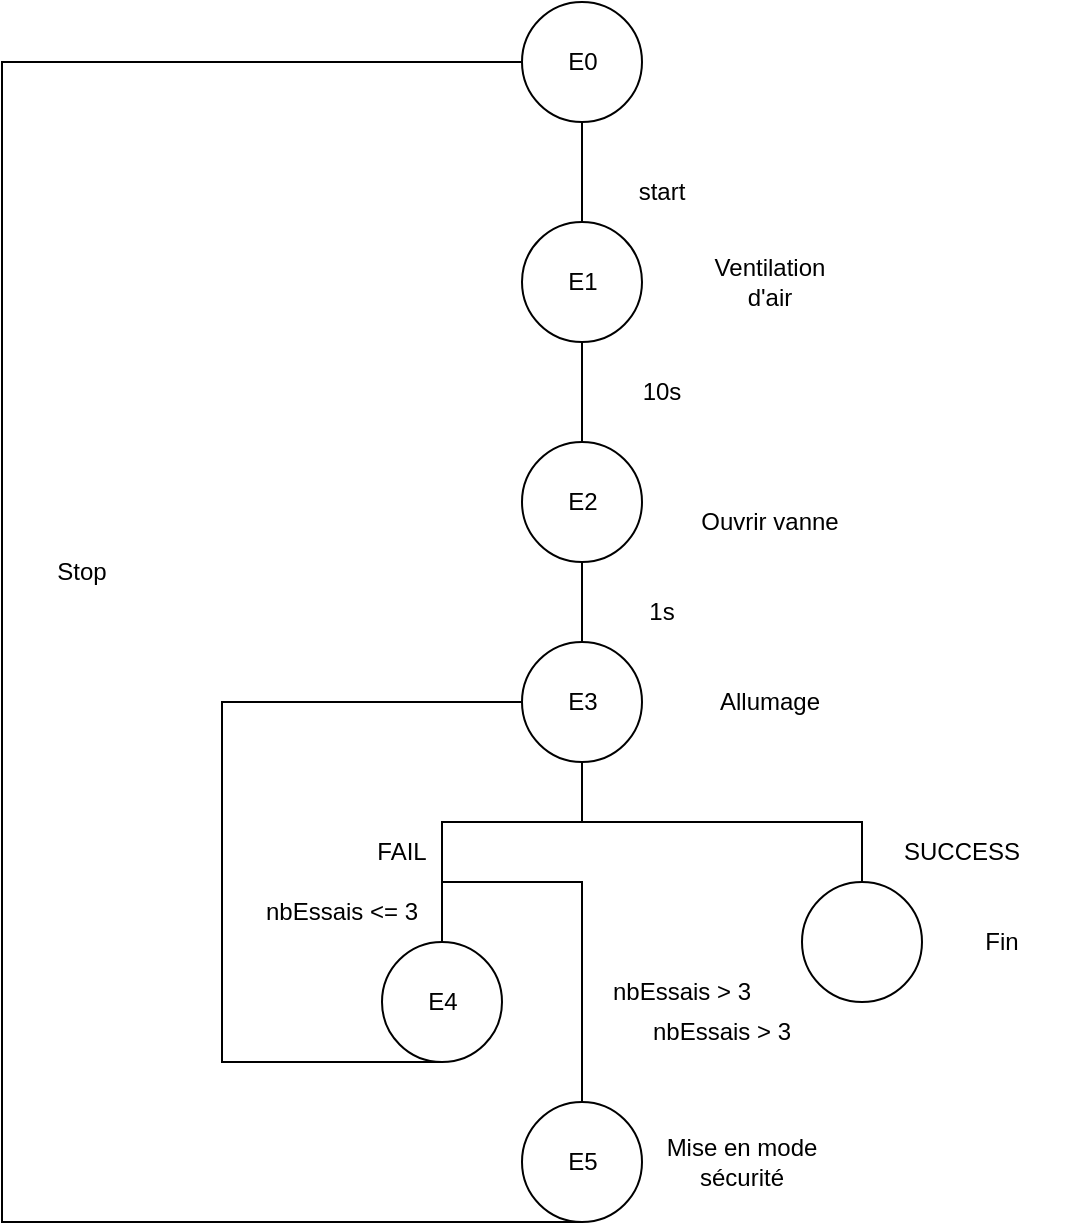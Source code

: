 <mxfile version="24.8.9">
  <diagram name="Page-1" id="1m31W9dz_q5d56Bh4lMf">
    <mxGraphModel dx="2100" dy="1116" grid="1" gridSize="10" guides="1" tooltips="1" connect="1" arrows="1" fold="1" page="1" pageScale="1" pageWidth="827" pageHeight="1169" math="0" shadow="0">
      <root>
        <mxCell id="0" />
        <mxCell id="1" parent="0" />
        <mxCell id="x41707SCQYTRa3K3wB5_-1" value="E0" style="verticalLabelPosition=middle;verticalAlign=middle;html=1;shape=mxgraph.flowchart.on-page_reference;labelPosition=center;align=center;" vertex="1" parent="1">
          <mxGeometry x="340" y="50" width="60" height="60" as="geometry" />
        </mxCell>
        <mxCell id="x41707SCQYTRa3K3wB5_-3" value="E1" style="verticalLabelPosition=middle;verticalAlign=middle;html=1;shape=mxgraph.flowchart.on-page_reference;labelPosition=center;align=center;" vertex="1" parent="1">
          <mxGeometry x="340" y="160" width="60" height="60" as="geometry" />
        </mxCell>
        <mxCell id="x41707SCQYTRa3K3wB5_-4" value="E2" style="verticalLabelPosition=middle;verticalAlign=middle;html=1;shape=mxgraph.flowchart.on-page_reference;labelPosition=center;align=center;" vertex="1" parent="1">
          <mxGeometry x="340" y="270" width="60" height="60" as="geometry" />
        </mxCell>
        <mxCell id="x41707SCQYTRa3K3wB5_-5" value="E3" style="verticalLabelPosition=middle;verticalAlign=middle;html=1;shape=mxgraph.flowchart.on-page_reference;labelPosition=center;align=center;" vertex="1" parent="1">
          <mxGeometry x="340" y="370" width="60" height="60" as="geometry" />
        </mxCell>
        <mxCell id="x41707SCQYTRa3K3wB5_-6" value="E4" style="verticalLabelPosition=middle;verticalAlign=middle;html=1;shape=mxgraph.flowchart.on-page_reference;labelPosition=center;align=center;" vertex="1" parent="1">
          <mxGeometry x="270" y="520" width="60" height="60" as="geometry" />
        </mxCell>
        <mxCell id="x41707SCQYTRa3K3wB5_-7" value="E5" style="verticalLabelPosition=middle;verticalAlign=middle;html=1;shape=mxgraph.flowchart.on-page_reference;labelPosition=center;align=center;" vertex="1" parent="1">
          <mxGeometry x="340" y="600" width="60" height="60" as="geometry" />
        </mxCell>
        <mxCell id="x41707SCQYTRa3K3wB5_-8" value="" style="verticalLabelPosition=middle;verticalAlign=middle;html=1;shape=mxgraph.flowchart.on-page_reference;labelPosition=center;align=center;" vertex="1" parent="1">
          <mxGeometry x="480" y="490" width="60" height="60" as="geometry" />
        </mxCell>
        <mxCell id="x41707SCQYTRa3K3wB5_-9" value="10s" style="text;html=1;align=center;verticalAlign=middle;whiteSpace=wrap;rounded=0;" vertex="1" parent="1">
          <mxGeometry x="380" y="230" width="60" height="30" as="geometry" />
        </mxCell>
        <mxCell id="x41707SCQYTRa3K3wB5_-10" value="Ventilation d&#39;air" style="text;html=1;align=center;verticalAlign=middle;whiteSpace=wrap;rounded=0;" vertex="1" parent="1">
          <mxGeometry x="424" y="175" width="80" height="30" as="geometry" />
        </mxCell>
        <mxCell id="x41707SCQYTRa3K3wB5_-11" value="Allumage" style="text;html=1;align=center;verticalAlign=middle;whiteSpace=wrap;rounded=0;" vertex="1" parent="1">
          <mxGeometry x="424" y="385" width="80" height="30" as="geometry" />
        </mxCell>
        <mxCell id="x41707SCQYTRa3K3wB5_-13" value="Ouvrir vanne" style="text;html=1;align=center;verticalAlign=middle;whiteSpace=wrap;rounded=0;" vertex="1" parent="1">
          <mxGeometry x="424" y="295" width="80" height="30" as="geometry" />
        </mxCell>
        <mxCell id="x41707SCQYTRa3K3wB5_-14" value="Fin" style="text;html=1;align=center;verticalAlign=middle;whiteSpace=wrap;rounded=0;" vertex="1" parent="1">
          <mxGeometry x="540" y="505" width="80" height="30" as="geometry" />
        </mxCell>
        <mxCell id="x41707SCQYTRa3K3wB5_-15" value="Mise en mode sécurité" style="text;html=1;align=center;verticalAlign=middle;whiteSpace=wrap;rounded=0;" vertex="1" parent="1">
          <mxGeometry x="410" y="615" width="80" height="30" as="geometry" />
        </mxCell>
        <mxCell id="x41707SCQYTRa3K3wB5_-17" value="" style="endArrow=none;html=1;rounded=0;entryX=0.5;entryY=1;entryDx=0;entryDy=0;entryPerimeter=0;exitX=0.5;exitY=0;exitDx=0;exitDy=0;exitPerimeter=0;" edge="1" parent="1" source="x41707SCQYTRa3K3wB5_-3" target="x41707SCQYTRa3K3wB5_-1">
          <mxGeometry width="50" height="50" relative="1" as="geometry">
            <mxPoint x="330" y="350" as="sourcePoint" />
            <mxPoint x="380" y="300" as="targetPoint" />
          </mxGeometry>
        </mxCell>
        <mxCell id="x41707SCQYTRa3K3wB5_-18" value="" style="endArrow=none;html=1;rounded=0;entryX=0.5;entryY=1;entryDx=0;entryDy=0;entryPerimeter=0;exitX=0.5;exitY=0;exitDx=0;exitDy=0;exitPerimeter=0;" edge="1" parent="1" source="x41707SCQYTRa3K3wB5_-4" target="x41707SCQYTRa3K3wB5_-3">
          <mxGeometry width="50" height="50" relative="1" as="geometry">
            <mxPoint x="380" y="170" as="sourcePoint" />
            <mxPoint x="380" y="120" as="targetPoint" />
          </mxGeometry>
        </mxCell>
        <mxCell id="x41707SCQYTRa3K3wB5_-19" value="" style="endArrow=none;html=1;rounded=0;entryX=0.5;entryY=1;entryDx=0;entryDy=0;entryPerimeter=0;exitX=0.5;exitY=0;exitDx=0;exitDy=0;exitPerimeter=0;" edge="1" parent="1" source="x41707SCQYTRa3K3wB5_-5" target="x41707SCQYTRa3K3wB5_-4">
          <mxGeometry width="50" height="50" relative="1" as="geometry">
            <mxPoint x="380" y="280" as="sourcePoint" />
            <mxPoint x="380" y="230" as="targetPoint" />
          </mxGeometry>
        </mxCell>
        <mxCell id="x41707SCQYTRa3K3wB5_-20" value="" style="endArrow=none;html=1;rounded=0;entryX=0.5;entryY=1;entryDx=0;entryDy=0;entryPerimeter=0;" edge="1" parent="1" target="x41707SCQYTRa3K3wB5_-5">
          <mxGeometry width="50" height="50" relative="1" as="geometry">
            <mxPoint x="300" y="520" as="sourcePoint" />
            <mxPoint x="390" y="410" as="targetPoint" />
            <Array as="points">
              <mxPoint x="300" y="460" />
              <mxPoint x="370" y="460" />
            </Array>
          </mxGeometry>
        </mxCell>
        <mxCell id="x41707SCQYTRa3K3wB5_-22" value="" style="endArrow=none;html=1;rounded=0;exitX=0.5;exitY=0;exitDx=0;exitDy=0;exitPerimeter=0;" edge="1" parent="1" source="x41707SCQYTRa3K3wB5_-7">
          <mxGeometry width="50" height="50" relative="1" as="geometry">
            <mxPoint x="440" y="490" as="sourcePoint" />
            <mxPoint x="300" y="490" as="targetPoint" />
            <Array as="points">
              <mxPoint x="370" y="490" />
            </Array>
          </mxGeometry>
        </mxCell>
        <mxCell id="x41707SCQYTRa3K3wB5_-23" value="" style="endArrow=none;html=1;rounded=0;entryX=0.5;entryY=1;entryDx=0;entryDy=0;entryPerimeter=0;exitX=0;exitY=0.5;exitDx=0;exitDy=0;exitPerimeter=0;" edge="1" parent="1" source="x41707SCQYTRa3K3wB5_-1" target="x41707SCQYTRa3K3wB5_-7">
          <mxGeometry width="50" height="50" relative="1" as="geometry">
            <mxPoint x="320" y="450" as="sourcePoint" />
            <mxPoint x="370" y="400" as="targetPoint" />
            <Array as="points">
              <mxPoint x="80" y="80" />
              <mxPoint x="80" y="660" />
            </Array>
          </mxGeometry>
        </mxCell>
        <mxCell id="x41707SCQYTRa3K3wB5_-24" value="Stop" style="text;html=1;align=center;verticalAlign=middle;whiteSpace=wrap;rounded=0;" vertex="1" parent="1">
          <mxGeometry x="80" y="320" width="80" height="30" as="geometry" />
        </mxCell>
        <mxCell id="x41707SCQYTRa3K3wB5_-25" value="" style="endArrow=none;html=1;rounded=0;exitX=0.5;exitY=0;exitDx=0;exitDy=0;exitPerimeter=0;" edge="1" parent="1" source="x41707SCQYTRa3K3wB5_-8">
          <mxGeometry width="50" height="50" relative="1" as="geometry">
            <mxPoint x="430" y="460" as="sourcePoint" />
            <mxPoint x="370" y="460" as="targetPoint" />
            <Array as="points">
              <mxPoint x="510" y="460" />
            </Array>
          </mxGeometry>
        </mxCell>
        <mxCell id="x41707SCQYTRa3K3wB5_-26" value="FAIL" style="text;html=1;align=center;verticalAlign=middle;whiteSpace=wrap;rounded=0;" vertex="1" parent="1">
          <mxGeometry x="240" y="460" width="80" height="30" as="geometry" />
        </mxCell>
        <mxCell id="x41707SCQYTRa3K3wB5_-28" value="SUCCESS" style="text;html=1;align=center;verticalAlign=middle;whiteSpace=wrap;rounded=0;" vertex="1" parent="1">
          <mxGeometry x="520" y="460" width="80" height="30" as="geometry" />
        </mxCell>
        <mxCell id="x41707SCQYTRa3K3wB5_-29" value="nbEssais &amp;gt; 3" style="text;html=1;align=center;verticalAlign=middle;whiteSpace=wrap;rounded=0;" vertex="1" parent="1">
          <mxGeometry x="380" y="530" width="80" height="30" as="geometry" />
        </mxCell>
        <mxCell id="x41707SCQYTRa3K3wB5_-30" value="nbEssais &amp;lt;= 3" style="text;html=1;align=center;verticalAlign=middle;whiteSpace=wrap;rounded=0;" vertex="1" parent="1">
          <mxGeometry x="210" y="490" width="80" height="30" as="geometry" />
        </mxCell>
        <mxCell id="x41707SCQYTRa3K3wB5_-31" value="" style="endArrow=none;html=1;rounded=0;exitX=0.5;exitY=1;exitDx=0;exitDy=0;exitPerimeter=0;entryX=0;entryY=0.5;entryDx=0;entryDy=0;entryPerimeter=0;" edge="1" parent="1" source="x41707SCQYTRa3K3wB5_-6" target="x41707SCQYTRa3K3wB5_-5">
          <mxGeometry width="50" height="50" relative="1" as="geometry">
            <mxPoint x="350" y="580" as="sourcePoint" />
            <mxPoint x="400" y="530" as="targetPoint" />
            <Array as="points">
              <mxPoint x="190" y="580" />
              <mxPoint x="190" y="400" />
            </Array>
          </mxGeometry>
        </mxCell>
        <mxCell id="x41707SCQYTRa3K3wB5_-32" value="nbEssais &amp;gt; 3" style="text;html=1;align=center;verticalAlign=middle;whiteSpace=wrap;rounded=0;" vertex="1" parent="1">
          <mxGeometry x="400" y="550" width="80" height="30" as="geometry" />
        </mxCell>
        <mxCell id="x41707SCQYTRa3K3wB5_-33" value="start" style="text;html=1;align=center;verticalAlign=middle;whiteSpace=wrap;rounded=0;" vertex="1" parent="1">
          <mxGeometry x="380" y="130" width="60" height="30" as="geometry" />
        </mxCell>
        <mxCell id="x41707SCQYTRa3K3wB5_-35" value="1s" style="text;html=1;align=center;verticalAlign=middle;whiteSpace=wrap;rounded=0;" vertex="1" parent="1">
          <mxGeometry x="380" y="340" width="60" height="30" as="geometry" />
        </mxCell>
      </root>
    </mxGraphModel>
  </diagram>
</mxfile>
